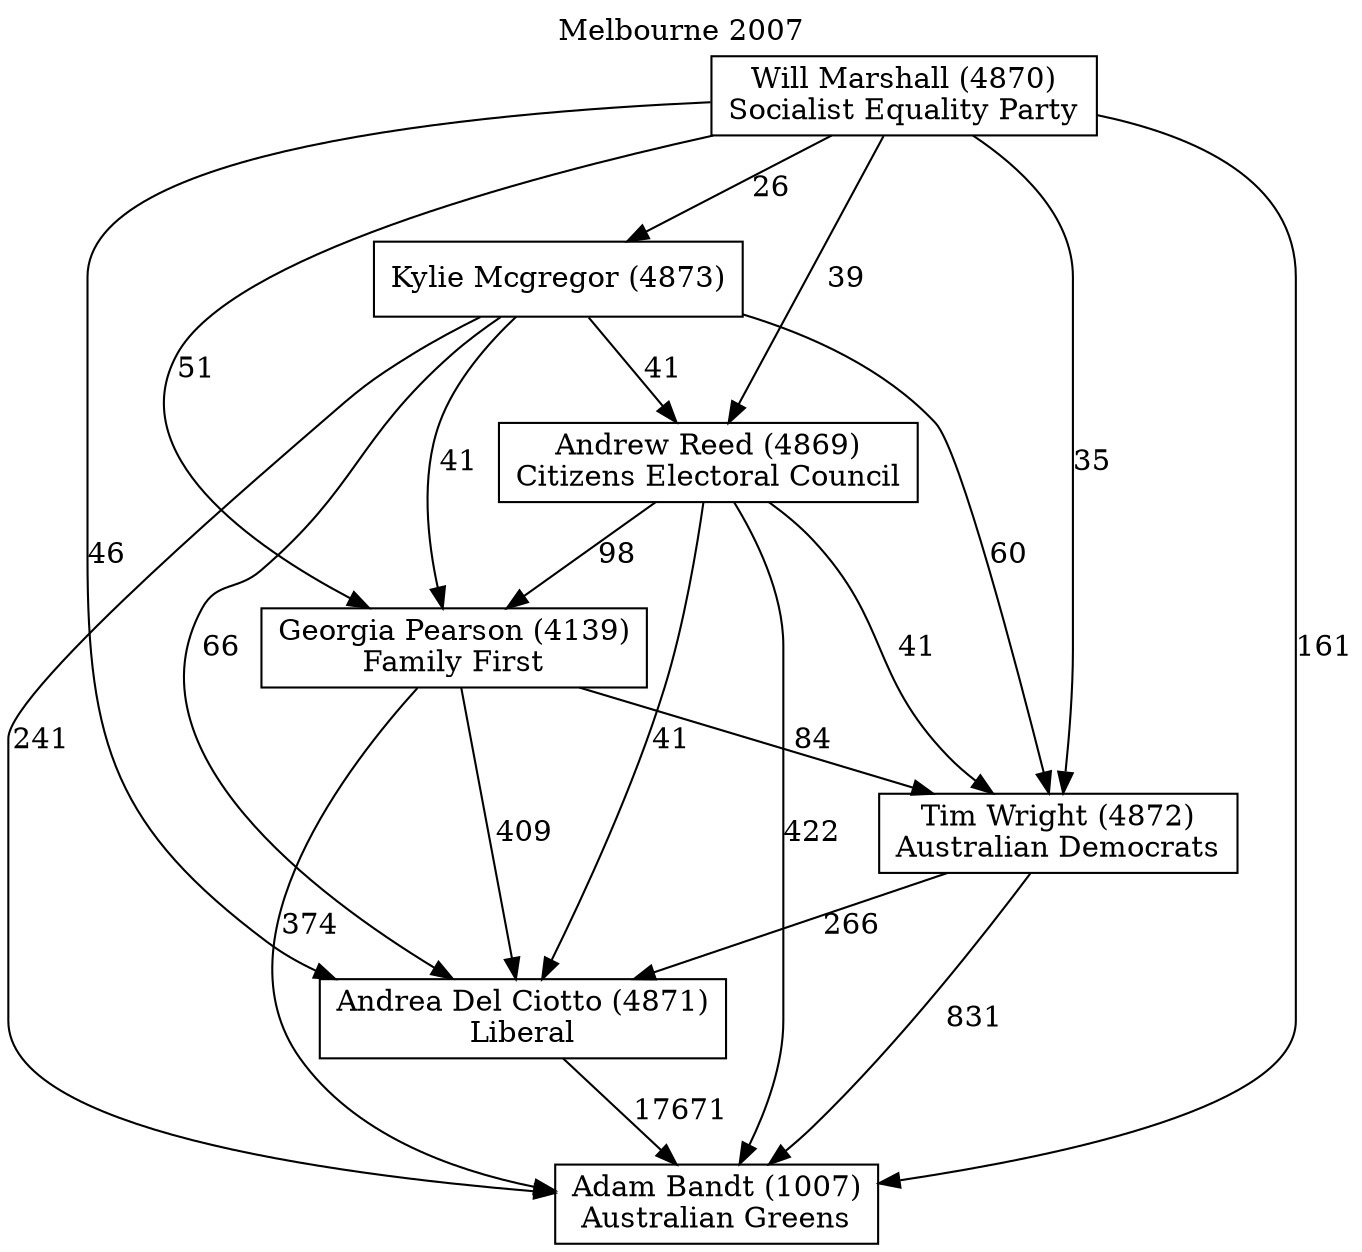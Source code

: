 // House preference flow
digraph "Adam Bandt (1007)_Melbourne_2007" {
	graph [label="Melbourne 2007" labelloc=t mclimit=10]
	node [shape=box]
	"Adam Bandt (1007)" [label="Adam Bandt (1007)
Australian Greens"]
	"Andrea Del Ciotto (4871)" [label="Andrea Del Ciotto (4871)
Liberal"]
	"Andrew Reed (4869)" [label="Andrew Reed (4869)
Citizens Electoral Council"]
	"Georgia Pearson (4139)" [label="Georgia Pearson (4139)
Family First"]
	"Kylie Mcgregor (4873)" [label="Kylie Mcgregor (4873)
"]
	"Tim Wright (4872)" [label="Tim Wright (4872)
Australian Democrats"]
	"Will Marshall (4870)" [label="Will Marshall (4870)
Socialist Equality Party"]
	"Andrea Del Ciotto (4871)" -> "Adam Bandt (1007)" [label=17671]
	"Andrew Reed (4869)" -> "Adam Bandt (1007)" [label=422]
	"Andrew Reed (4869)" -> "Andrea Del Ciotto (4871)" [label=41]
	"Andrew Reed (4869)" -> "Georgia Pearson (4139)" [label=98]
	"Andrew Reed (4869)" -> "Tim Wright (4872)" [label=41]
	"Georgia Pearson (4139)" -> "Adam Bandt (1007)" [label=374]
	"Georgia Pearson (4139)" -> "Andrea Del Ciotto (4871)" [label=409]
	"Georgia Pearson (4139)" -> "Tim Wright (4872)" [label=84]
	"Kylie Mcgregor (4873)" -> "Adam Bandt (1007)" [label=241]
	"Kylie Mcgregor (4873)" -> "Andrea Del Ciotto (4871)" [label=66]
	"Kylie Mcgregor (4873)" -> "Andrew Reed (4869)" [label=41]
	"Kylie Mcgregor (4873)" -> "Georgia Pearson (4139)" [label=41]
	"Kylie Mcgregor (4873)" -> "Tim Wright (4872)" [label=60]
	"Tim Wright (4872)" -> "Adam Bandt (1007)" [label=831]
	"Tim Wright (4872)" -> "Andrea Del Ciotto (4871)" [label=266]
	"Will Marshall (4870)" -> "Adam Bandt (1007)" [label=161]
	"Will Marshall (4870)" -> "Andrea Del Ciotto (4871)" [label=46]
	"Will Marshall (4870)" -> "Andrew Reed (4869)" [label=39]
	"Will Marshall (4870)" -> "Georgia Pearson (4139)" [label=51]
	"Will Marshall (4870)" -> "Kylie Mcgregor (4873)" [label=26]
	"Will Marshall (4870)" -> "Tim Wright (4872)" [label=35]
}

